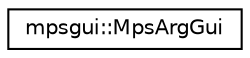 digraph G
{
  edge [fontname="Helvetica",fontsize="10",labelfontname="Helvetica",labelfontsize="10"];
  node [fontname="Helvetica",fontsize="10",shape=record];
  rankdir=LR;
  Node1 [label="mpsgui::MpsArgGui",height=0.2,width=0.4,color="black", fillcolor="white", style="filled",URL="$classmpsgui_1_1_mps_arg_gui.html"];
}
